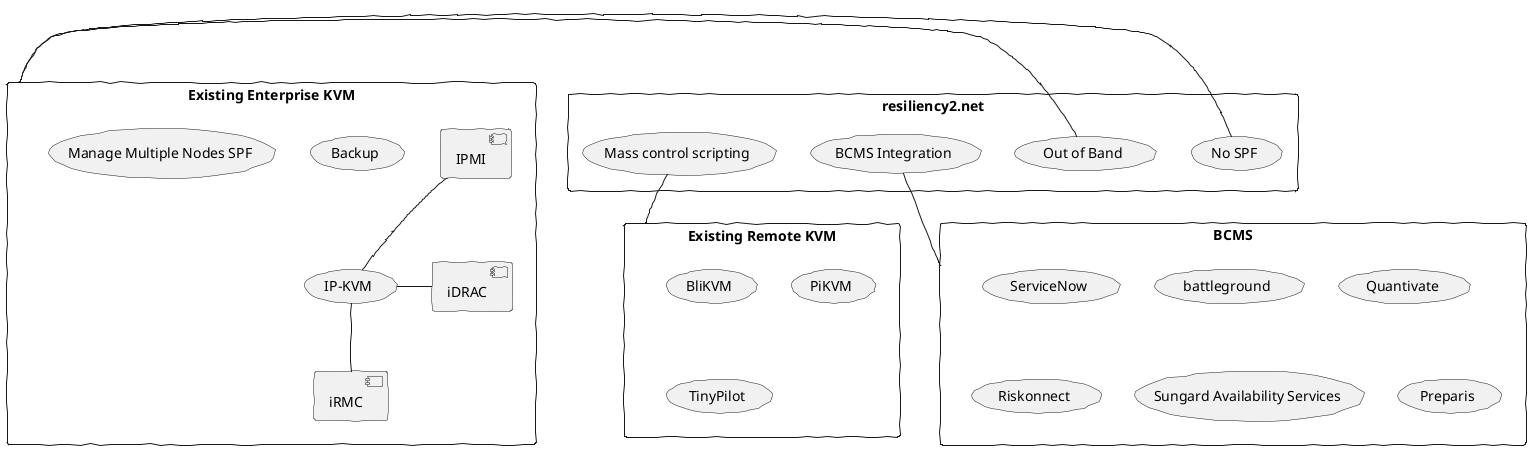 @startuml
skinparam handwritten true

rectangle "Existing Enterprise KVM" {
    (IP-KVM) - [iDRAC]
    (IP-KVM) -u- [IPMI]
    (IP-KVM) -d- [iRMC]
    (Backup)
    (Manage Multiple Nodes SPF)
}

rectangle "Existing Remote KVM" {
    (BliKVM)
    (PiKVM)
    (TinyPilot)
}

rectangle "BCMS" {
    (ServiceNow)
    (battleground)
    (Quantivate)
    (Riskonnect)
    (Sungard Availability Services)
    (Preparis)
}

rectangle "resiliency2.net" {
    (No SPF) - "Existing Enterprise KVM"
    (Out of Band) - "Existing Enterprise KVM"
    (Mass control scripting) -- "Existing Remote KVM"
    (BCMS Integration) -- "BCMS"
}

rectangle "BCMS" {
}

@enduml